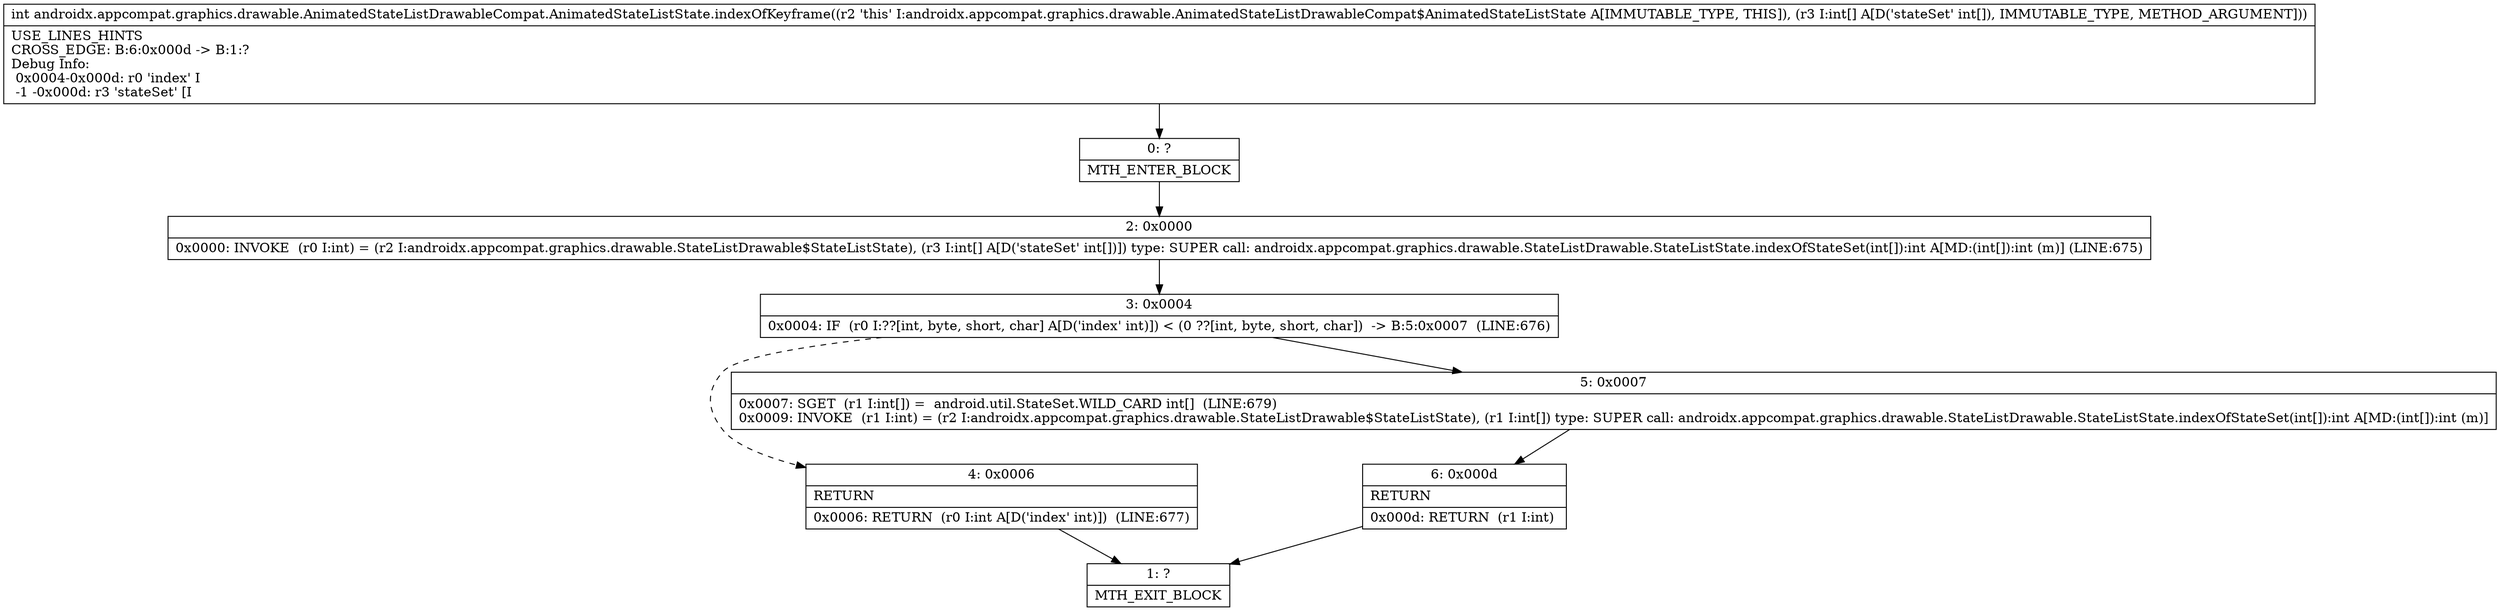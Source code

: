 digraph "CFG forandroidx.appcompat.graphics.drawable.AnimatedStateListDrawableCompat.AnimatedStateListState.indexOfKeyframe([I)I" {
Node_0 [shape=record,label="{0\:\ ?|MTH_ENTER_BLOCK\l}"];
Node_2 [shape=record,label="{2\:\ 0x0000|0x0000: INVOKE  (r0 I:int) = (r2 I:androidx.appcompat.graphics.drawable.StateListDrawable$StateListState), (r3 I:int[] A[D('stateSet' int[])]) type: SUPER call: androidx.appcompat.graphics.drawable.StateListDrawable.StateListState.indexOfStateSet(int[]):int A[MD:(int[]):int (m)] (LINE:675)\l}"];
Node_3 [shape=record,label="{3\:\ 0x0004|0x0004: IF  (r0 I:??[int, byte, short, char] A[D('index' int)]) \< (0 ??[int, byte, short, char])  \-\> B:5:0x0007  (LINE:676)\l}"];
Node_4 [shape=record,label="{4\:\ 0x0006|RETURN\l|0x0006: RETURN  (r0 I:int A[D('index' int)])  (LINE:677)\l}"];
Node_1 [shape=record,label="{1\:\ ?|MTH_EXIT_BLOCK\l}"];
Node_5 [shape=record,label="{5\:\ 0x0007|0x0007: SGET  (r1 I:int[]) =  android.util.StateSet.WILD_CARD int[]  (LINE:679)\l0x0009: INVOKE  (r1 I:int) = (r2 I:androidx.appcompat.graphics.drawable.StateListDrawable$StateListState), (r1 I:int[]) type: SUPER call: androidx.appcompat.graphics.drawable.StateListDrawable.StateListState.indexOfStateSet(int[]):int A[MD:(int[]):int (m)]\l}"];
Node_6 [shape=record,label="{6\:\ 0x000d|RETURN\l|0x000d: RETURN  (r1 I:int) \l}"];
MethodNode[shape=record,label="{int androidx.appcompat.graphics.drawable.AnimatedStateListDrawableCompat.AnimatedStateListState.indexOfKeyframe((r2 'this' I:androidx.appcompat.graphics.drawable.AnimatedStateListDrawableCompat$AnimatedStateListState A[IMMUTABLE_TYPE, THIS]), (r3 I:int[] A[D('stateSet' int[]), IMMUTABLE_TYPE, METHOD_ARGUMENT]))  | USE_LINES_HINTS\lCROSS_EDGE: B:6:0x000d \-\> B:1:?\lDebug Info:\l  0x0004\-0x000d: r0 'index' I\l  \-1 \-0x000d: r3 'stateSet' [I\l}"];
MethodNode -> Node_0;Node_0 -> Node_2;
Node_2 -> Node_3;
Node_3 -> Node_4[style=dashed];
Node_3 -> Node_5;
Node_4 -> Node_1;
Node_5 -> Node_6;
Node_6 -> Node_1;
}


